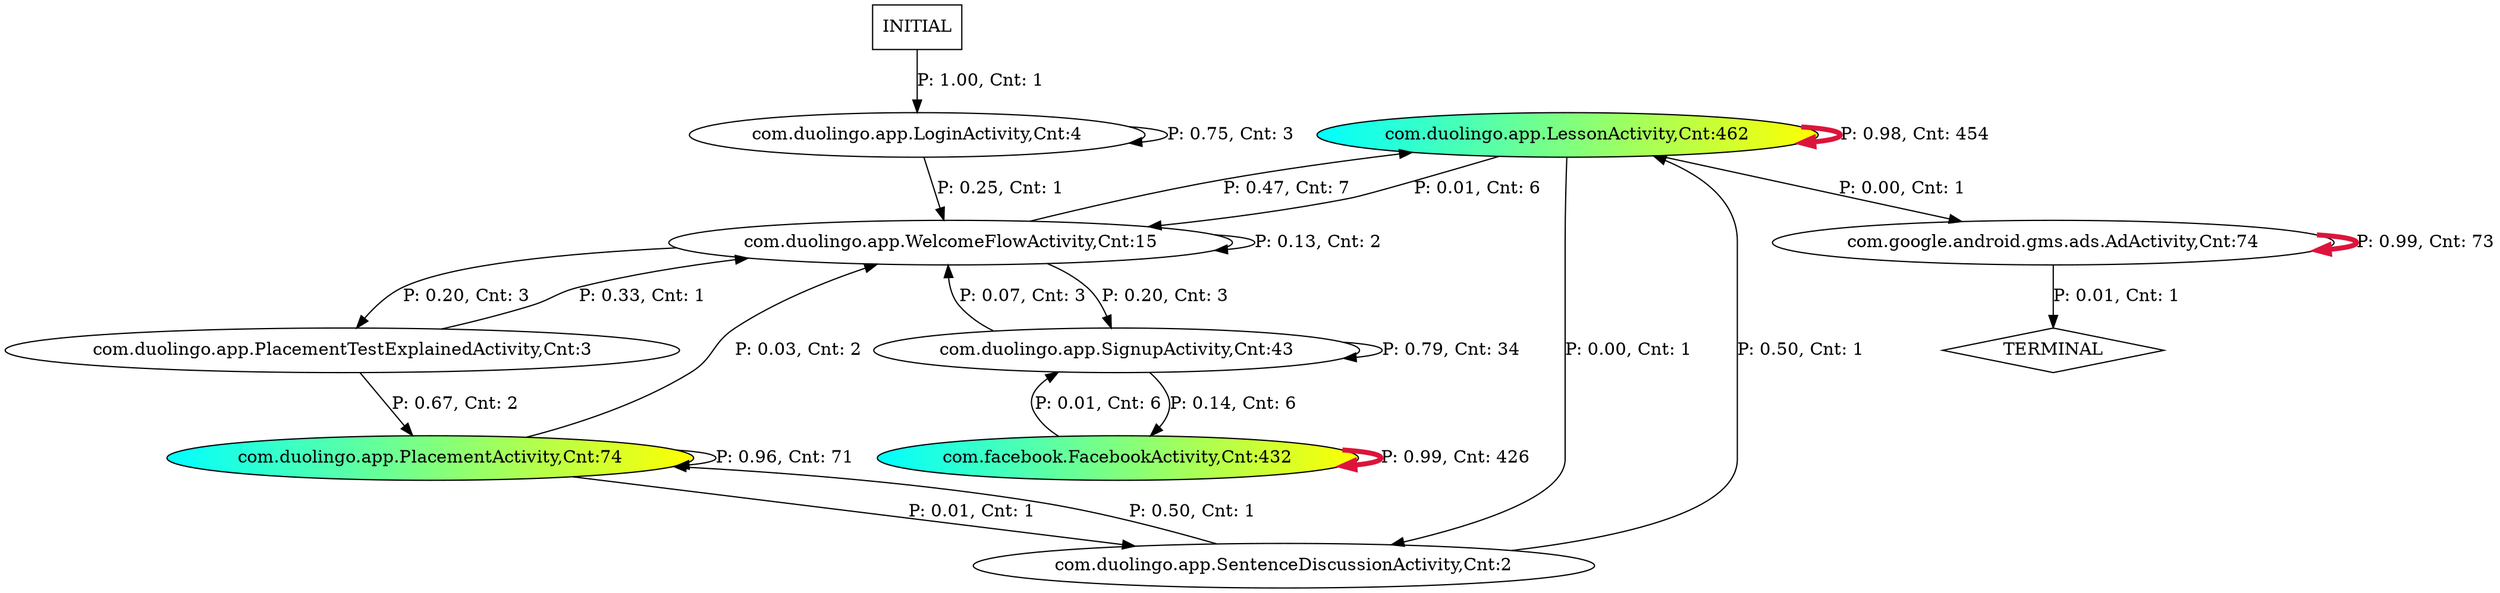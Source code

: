 digraph G {
  0 [label="com.duolingo.app.LessonActivity,Cnt:462", fillcolor="cyan:yellow", style="filled"];
  7 [label="com.facebook.FacebookActivity,Cnt:432", fillcolor="cyan:yellow", style="filled"];
  2 [label="com.duolingo.app.PlacementActivity,Cnt:74", fillcolor="cyan:yellow", style="filled"];
  8 [label="com.google.android.gms.ads.AdActivity,Cnt:74"];
  5 [label="com.duolingo.app.SignupActivity,Cnt:43"];
  6 [label="com.duolingo.app.WelcomeFlowActivity,Cnt:15"];
  1 [label="com.duolingo.app.LoginActivity,Cnt:4"];
  3 [label="com.duolingo.app.PlacementTestExplainedActivity,Cnt:3"];
  4 [label="com.duolingo.app.SentenceDiscussionActivity,Cnt:2"];
  9 [label="TERMINAL",shape=diamond];
  10 [label="INITIAL",shape=box];
0->0 [label="P: 0.98, Cnt: 454", color="crimson", penwidth=4];
7->7 [label="P: 0.99, Cnt: 426", color="crimson", penwidth=4];
8->8 [label="P: 0.99, Cnt: 73", color="crimson", penwidth=4];
2->2 [label="P: 0.96, Cnt: 71"];
5->5 [label="P: 0.79, Cnt: 34"];
6->0 [label="P: 0.47, Cnt: 7"];
0->6 [label="P: 0.01, Cnt: 6"];
5->7 [label="P: 0.14, Cnt: 6"];
7->5 [label="P: 0.01, Cnt: 6"];
1->1 [label="P: 0.75, Cnt: 3"];
5->6 [label="P: 0.07, Cnt: 3"];
6->3 [label="P: 0.20, Cnt: 3"];
6->5 [label="P: 0.20, Cnt: 3"];
2->6 [label="P: 0.03, Cnt: 2"];
3->2 [label="P: 0.67, Cnt: 2"];
6->6 [label="P: 0.13, Cnt: 2"];
0->4 [label="P: 0.00, Cnt: 1"];
0->8 [label="P: 0.00, Cnt: 1"];
1->6 [label="P: 0.25, Cnt: 1"];
2->4 [label="P: 0.01, Cnt: 1"];
3->6 [label="P: 0.33, Cnt: 1"];
4->0 [label="P: 0.50, Cnt: 1"];
4->2 [label="P: 0.50, Cnt: 1"];
8->9 [label="P: 0.01, Cnt: 1"];
10->1 [label="P: 1.00, Cnt: 1"];
}
